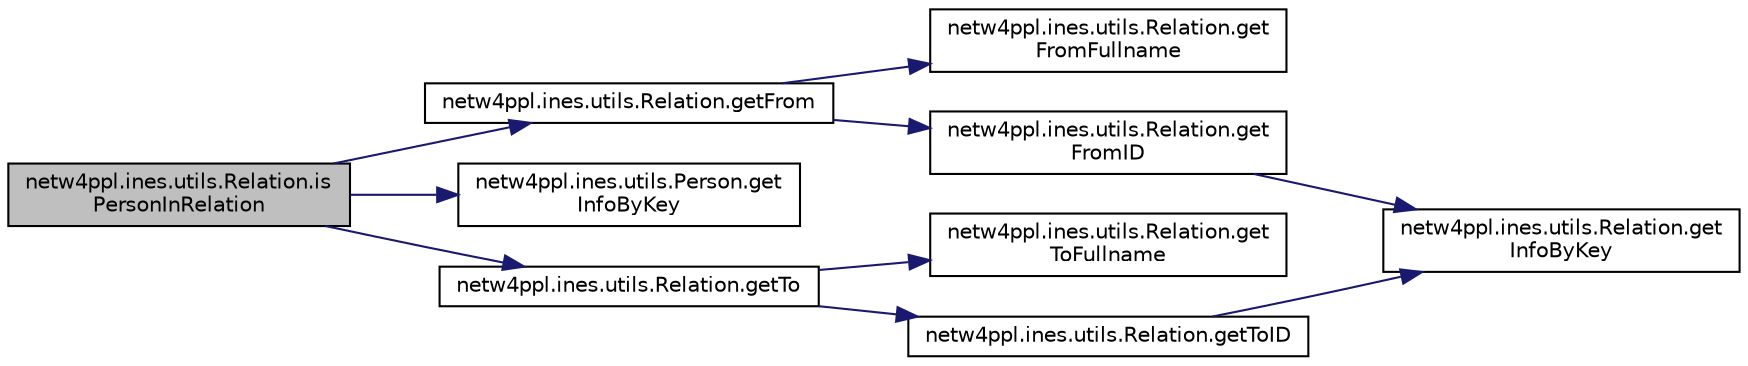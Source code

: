 digraph "netw4ppl.ines.utils.Relation.isPersonInRelation"
{
 // LATEX_PDF_SIZE
  edge [fontname="Helvetica",fontsize="10",labelfontname="Helvetica",labelfontsize="10"];
  node [fontname="Helvetica",fontsize="10",shape=record];
  rankdir="LR";
  Node1 [label="netw4ppl.ines.utils.Relation.is\lPersonInRelation",height=0.2,width=0.4,color="black", fillcolor="grey75", style="filled", fontcolor="black",tooltip=" "];
  Node1 -> Node2 [color="midnightblue",fontsize="10",style="solid"];
  Node2 [label="netw4ppl.ines.utils.Relation.getFrom",height=0.2,width=0.4,color="black", fillcolor="white", style="filled",URL="$classnetw4ppl_1_1ines_1_1utils_1_1_relation.html#a7a0782de5188223755130f3022242ef7",tooltip=" "];
  Node2 -> Node3 [color="midnightblue",fontsize="10",style="solid"];
  Node3 [label="netw4ppl.ines.utils.Relation.get\lFromFullname",height=0.2,width=0.4,color="black", fillcolor="white", style="filled",URL="$classnetw4ppl_1_1ines_1_1utils_1_1_relation.html#a1917ce61ea1502a4ba78856518ed59a8",tooltip=" "];
  Node2 -> Node4 [color="midnightblue",fontsize="10",style="solid"];
  Node4 [label="netw4ppl.ines.utils.Relation.get\lFromID",height=0.2,width=0.4,color="black", fillcolor="white", style="filled",URL="$classnetw4ppl_1_1ines_1_1utils_1_1_relation.html#a59c6d6c8ba8809e5fe8493861a711a20",tooltip=" "];
  Node4 -> Node5 [color="midnightblue",fontsize="10",style="solid"];
  Node5 [label="netw4ppl.ines.utils.Relation.get\lInfoByKey",height=0.2,width=0.4,color="black", fillcolor="white", style="filled",URL="$classnetw4ppl_1_1ines_1_1utils_1_1_relation.html#ad64f7202fc6b98542bab454d710747e8",tooltip=" "];
  Node1 -> Node6 [color="midnightblue",fontsize="10",style="solid"];
  Node6 [label="netw4ppl.ines.utils.Person.get\lInfoByKey",height=0.2,width=0.4,color="black", fillcolor="white", style="filled",URL="$classnetw4ppl_1_1ines_1_1utils_1_1_person.html#aac5fc1d869afba24db0e941199b787aa",tooltip=" "];
  Node1 -> Node7 [color="midnightblue",fontsize="10",style="solid"];
  Node7 [label="netw4ppl.ines.utils.Relation.getTo",height=0.2,width=0.4,color="black", fillcolor="white", style="filled",URL="$classnetw4ppl_1_1ines_1_1utils_1_1_relation.html#aedb86344b6cf03cad4818ddf7891bba0",tooltip=" "];
  Node7 -> Node8 [color="midnightblue",fontsize="10",style="solid"];
  Node8 [label="netw4ppl.ines.utils.Relation.get\lToFullname",height=0.2,width=0.4,color="black", fillcolor="white", style="filled",URL="$classnetw4ppl_1_1ines_1_1utils_1_1_relation.html#ad2e44260a1adeec2b44041c4f4c7bf81",tooltip=" "];
  Node7 -> Node9 [color="midnightblue",fontsize="10",style="solid"];
  Node9 [label="netw4ppl.ines.utils.Relation.getToID",height=0.2,width=0.4,color="black", fillcolor="white", style="filled",URL="$classnetw4ppl_1_1ines_1_1utils_1_1_relation.html#ac57fc7df7ff11f442514ae63524864dc",tooltip=" "];
  Node9 -> Node5 [color="midnightblue",fontsize="10",style="solid"];
}
